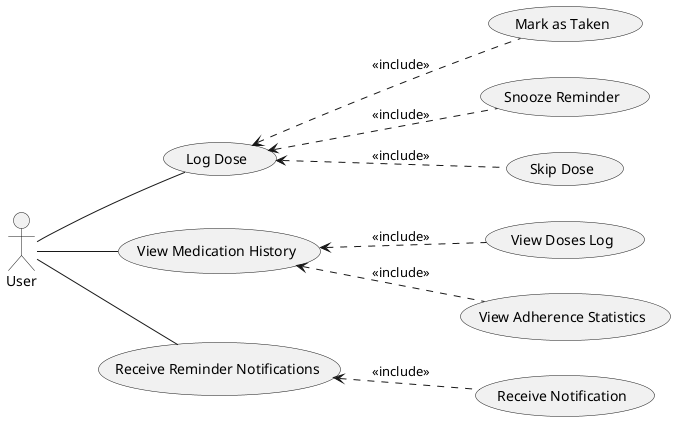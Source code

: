@startuml sprint 2
left to right direction

actor "User" as user

user -- (Log Dose)
user -- (View Medication History)
user -- (Receive Reminder Notifications)

(Log Dose) <.. (Mark as Taken) : <<include>>
(Log Dose) <.. (Snooze Reminder) : <<include>>
(Log Dose) <.. (Skip Dose) : <<include>>

(View Medication History) <.. (View Doses Log) : <<include>>
(View Medication History) <.. (View Adherence Statistics) : <<include>>

(Receive Reminder Notifications) <.. (Receive Notification) : <<include>>

@enduml
